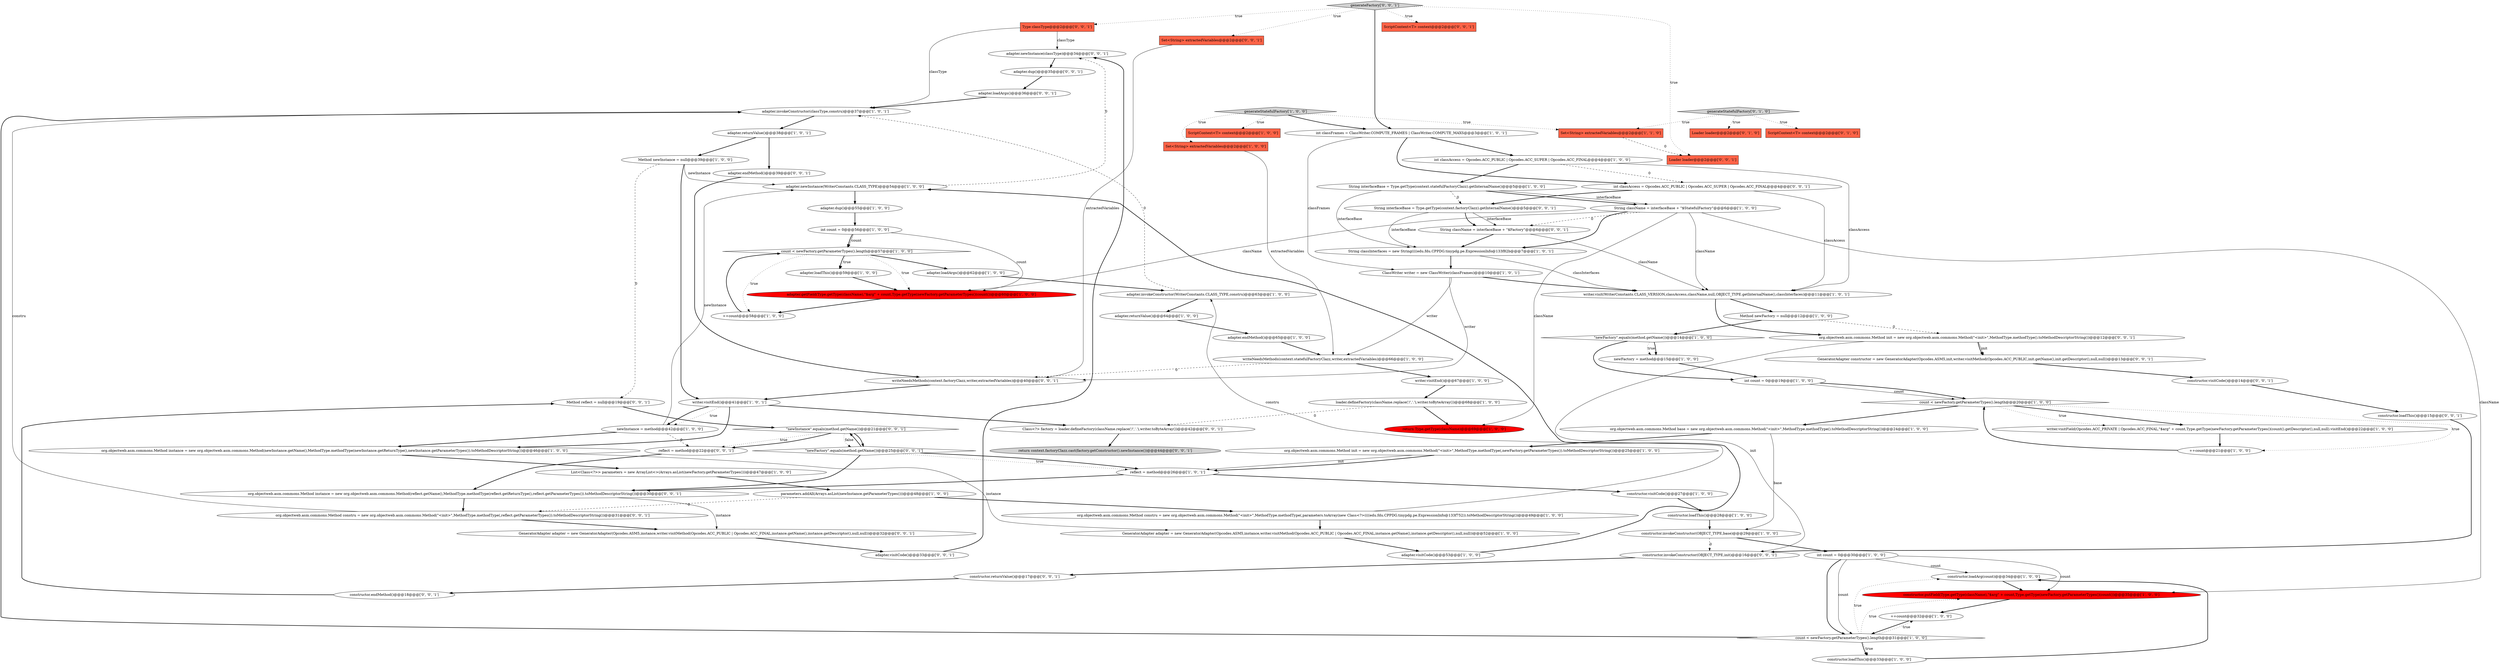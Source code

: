 digraph {
66 [style = filled, label = "adapter.newInstance(classType)@@@34@@@['0', '0', '1']", fillcolor = white, shape = ellipse image = "AAA0AAABBB3BBB"];
17 [style = filled, label = "org.objectweb.asm.commons.Method instance = new org.objectweb.asm.commons.Method(newInstance.getName(),MethodType.methodType(newInstance.getReturnType(),newInstance.getParameterTypes()).toMethodDescriptorString())@@@46@@@['1', '0', '0']", fillcolor = white, shape = ellipse image = "AAA0AAABBB1BBB"];
36 [style = filled, label = "constructor.loadThis()@@@28@@@['1', '0', '0']", fillcolor = white, shape = ellipse image = "AAA0AAABBB1BBB"];
1 [style = filled, label = "constructor.loadArg(count)@@@34@@@['1', '0', '0']", fillcolor = white, shape = ellipse image = "AAA0AAABBB1BBB"];
78 [style = filled, label = "return context.factoryClazz.cast(factory.getConstructor().newInstance())@@@44@@@['0', '0', '1']", fillcolor = lightgray, shape = ellipse image = "AAA0AAABBB3BBB"];
81 [style = filled, label = "Type classType@@@2@@@['0', '0', '1']", fillcolor = tomato, shape = box image = "AAA0AAABBB3BBB"];
40 [style = filled, label = "Set<String> extractedVariables@@@2@@@['1', '1', '0']", fillcolor = tomato, shape = box image = "AAA0AAABBB1BBB"];
82 [style = filled, label = "adapter.dup()@@@35@@@['0', '0', '1']", fillcolor = white, shape = ellipse image = "AAA0AAABBB3BBB"];
67 [style = filled, label = "constructor.visitCode()@@@14@@@['0', '0', '1']", fillcolor = white, shape = ellipse image = "AAA0AAABBB3BBB"];
42 [style = filled, label = "writeNeedsMethods(context.statefulFactoryClazz,writer,extractedVariables)@@@66@@@['1', '0', '0']", fillcolor = white, shape = ellipse image = "AAA0AAABBB1BBB"];
80 [style = filled, label = "org.objectweb.asm.commons.Method init = new org.objectweb.asm.commons.Method(\"<init>\",MethodType.methodType().toMethodDescriptorString())@@@12@@@['0', '0', '1']", fillcolor = white, shape = ellipse image = "AAA0AAABBB3BBB"];
61 [style = filled, label = "Method reflect = null@@@19@@@['0', '0', '1']", fillcolor = white, shape = ellipse image = "AAA0AAABBB3BBB"];
30 [style = filled, label = "++count@@@21@@@['1', '0', '0']", fillcolor = white, shape = ellipse image = "AAA0AAABBB1BBB"];
37 [style = filled, label = "ScriptContext<T> context@@@2@@@['1', '0', '0']", fillcolor = tomato, shape = box image = "AAA0AAABBB1BBB"];
87 [style = filled, label = "org.objectweb.asm.commons.Method instance = new org.objectweb.asm.commons.Method(reflect.getName(),MethodType.methodType(reflect.getReturnType(),reflect.getParameterTypes()).toMethodDescriptorString())@@@30@@@['0', '0', '1']", fillcolor = white, shape = ellipse image = "AAA0AAABBB3BBB"];
62 [style = filled, label = "generateFactory['0', '0', '1']", fillcolor = lightgray, shape = diamond image = "AAA0AAABBB3BBB"];
2 [style = filled, label = "String interfaceBase = Type.getType(context.statefulFactoryClazz).getInternalName()@@@5@@@['1', '0', '0']", fillcolor = white, shape = ellipse image = "AAA0AAABBB1BBB"];
10 [style = filled, label = "loader.defineFactory(className.replace('/','.'),writer.toByteArray())@@@68@@@['1', '0', '0']", fillcolor = white, shape = ellipse image = "AAA0AAABBB1BBB"];
56 [style = filled, label = "Loader loader@@@2@@@['0', '1', '0']", fillcolor = tomato, shape = box image = "AAA0AAABBB2BBB"];
70 [style = filled, label = "GeneratorAdapter constructor = new GeneratorAdapter(Opcodes.ASM5,init,writer.visitMethod(Opcodes.ACC_PUBLIC,init.getName(),init.getDescriptor(),null,null))@@@13@@@['0', '0', '1']", fillcolor = white, shape = ellipse image = "AAA0AAABBB3BBB"];
24 [style = filled, label = "String className = interfaceBase + \"$StatefulFactory\"@@@6@@@['1', '0', '0']", fillcolor = white, shape = ellipse image = "AAA0AAABBB1BBB"];
59 [style = filled, label = "GeneratorAdapter adapter = new GeneratorAdapter(Opcodes.ASM5,instance,writer.visitMethod(Opcodes.ACC_PUBLIC | Opcodes.ACC_FINAL,instance.getName(),instance.getDescriptor(),null,null))@@@32@@@['0', '0', '1']", fillcolor = white, shape = ellipse image = "AAA0AAABBB3BBB"];
86 [style = filled, label = "\"newFactory\".equals(method.getName())@@@25@@@['0', '0', '1']", fillcolor = white, shape = diamond image = "AAA0AAABBB3BBB"];
44 [style = filled, label = "++count@@@58@@@['1', '0', '0']", fillcolor = white, shape = ellipse image = "AAA0AAABBB1BBB"];
26 [style = filled, label = "int classAccess = Opcodes.ACC_PUBLIC | Opcodes.ACC_SUPER | Opcodes.ACC_FINAL@@@4@@@['1', '0', '0']", fillcolor = white, shape = ellipse image = "AAA0AAABBB1BBB"];
52 [style = filled, label = "return Type.getType(className)@@@69@@@['1', '0', '0']", fillcolor = red, shape = ellipse image = "AAA1AAABBB1BBB"];
16 [style = filled, label = "writer.visitField(Opcodes.ACC_PRIVATE | Opcodes.ACC_FINAL,\"$arg\" + count,Type.getType(newFactory.getParameterTypes()(count().getDescriptor(),null,null).visitEnd()@@@22@@@['1', '0', '0']", fillcolor = white, shape = ellipse image = "AAA0AAABBB1BBB"];
3 [style = filled, label = "adapter.dup()@@@55@@@['1', '0', '0']", fillcolor = white, shape = ellipse image = "AAA0AAABBB1BBB"];
14 [style = filled, label = "constructor.visitCode()@@@27@@@['1', '0', '0']", fillcolor = white, shape = ellipse image = "AAA0AAABBB1BBB"];
19 [style = filled, label = "List<Class<?>> parameters = new ArrayList<>(Arrays.asList(newFactory.getParameterTypes()))@@@47@@@['1', '0', '0']", fillcolor = white, shape = ellipse image = "AAA0AAABBB1BBB"];
53 [style = filled, label = "constructor.invokeConstructor(OBJECT_TYPE,base)@@@29@@@['1', '0', '0']", fillcolor = white, shape = ellipse image = "AAA0AAABBB1BBB"];
34 [style = filled, label = "org.objectweb.asm.commons.Method init = new org.objectweb.asm.commons.Method(\"<init>\",MethodType.methodType(,newFactory.getParameterTypes()).toMethodDescriptorString())@@@25@@@['1', '0', '0']", fillcolor = white, shape = ellipse image = "AAA0AAABBB1BBB"];
57 [style = filled, label = "ScriptContext<T> context@@@2@@@['0', '1', '0']", fillcolor = tomato, shape = box image = "AAA0AAABBB2BBB"];
4 [style = filled, label = "org.objectweb.asm.commons.Method base = new org.objectweb.asm.commons.Method(\"<init>\",MethodType.methodType().toMethodDescriptorString())@@@24@@@['1', '0', '0']", fillcolor = white, shape = ellipse image = "AAA0AAABBB1BBB"];
75 [style = filled, label = "\"newInstance\".equals(method.getName())@@@21@@@['0', '0', '1']", fillcolor = white, shape = diamond image = "AAA0AAABBB3BBB"];
73 [style = filled, label = "ScriptContext<T> context@@@2@@@['0', '0', '1']", fillcolor = tomato, shape = box image = "AAA0AAABBB3BBB"];
9 [style = filled, label = "\"newFactory\".equals(method.getName())@@@14@@@['1', '0', '0']", fillcolor = white, shape = diamond image = "AAA0AAABBB1BBB"];
5 [style = filled, label = "adapter.endMethod()@@@65@@@['1', '0', '0']", fillcolor = white, shape = ellipse image = "AAA0AAABBB1BBB"];
60 [style = filled, label = "Class<?> factory = loader.defineFactory(className.replace('/','.'),writer.toByteArray())@@@42@@@['0', '0', '1']", fillcolor = white, shape = ellipse image = "AAA0AAABBB3BBB"];
83 [style = filled, label = "Loader loader@@@2@@@['0', '0', '1']", fillcolor = tomato, shape = box image = "AAA0AAABBB3BBB"];
47 [style = filled, label = "adapter.invokeConstructor(classType,constru)@@@37@@@['1', '0', '1']", fillcolor = white, shape = ellipse image = "AAA0AAABBB1BBB"];
45 [style = filled, label = "adapter.loadThis()@@@59@@@['1', '0', '0']", fillcolor = white, shape = ellipse image = "AAA0AAABBB1BBB"];
58 [style = filled, label = "generateStatefulFactory['0', '1', '0']", fillcolor = lightgray, shape = diamond image = "AAA0AAABBB2BBB"];
12 [style = filled, label = "adapter.newInstance(WriterConstants.CLASS_TYPE)@@@54@@@['1', '0', '0']", fillcolor = white, shape = ellipse image = "AAA0AAABBB1BBB"];
33 [style = filled, label = "reflect = method@@@26@@@['1', '0', '1']", fillcolor = white, shape = ellipse image = "AAA0AAABBB1BBB"];
18 [style = filled, label = "GeneratorAdapter adapter = new GeneratorAdapter(Opcodes.ASM5,instance,writer.visitMethod(Opcodes.ACC_PUBLIC | Opcodes.ACC_FINAL,instance.getName(),instance.getDescriptor(),null,null))@@@52@@@['1', '0', '0']", fillcolor = white, shape = ellipse image = "AAA0AAABBB1BBB"];
11 [style = filled, label = "adapter.returnValue()@@@38@@@['1', '0', '1']", fillcolor = white, shape = ellipse image = "AAA0AAABBB1BBB"];
15 [style = filled, label = "adapter.returnValue()@@@64@@@['1', '0', '0']", fillcolor = white, shape = ellipse image = "AAA0AAABBB1BBB"];
6 [style = filled, label = "constructor.putField(Type.getType(className),\"$arg\" + count,Type.getType(newFactory.getParameterTypes()(count())@@@35@@@['1', '0', '0']", fillcolor = red, shape = ellipse image = "AAA1AAABBB1BBB"];
8 [style = filled, label = "count < newFactory.getParameterTypes().length@@@57@@@['1', '0', '0']", fillcolor = white, shape = diamond image = "AAA0AAABBB1BBB"];
21 [style = filled, label = "org.objectweb.asm.commons.Method constru = new org.objectweb.asm.commons.Method(\"<init>\",MethodType.methodType(,parameters.toArray(new Class<?>((((edu.fdu.CPPDG.tinypdg.pe.ExpressionInfo@133f752)).toMethodDescriptorString())@@@49@@@['1', '0', '0']", fillcolor = white, shape = ellipse image = "AAA0AAABBB1BBB"];
39 [style = filled, label = "parameters.addAll(Arrays.asList(newInstance.getParameterTypes()))@@@48@@@['1', '0', '0']", fillcolor = white, shape = ellipse image = "AAA0AAABBB1BBB"];
69 [style = filled, label = "int classAccess = Opcodes.ACC_PUBLIC | Opcodes.ACC_SUPER | Opcodes.ACC_FINAL@@@4@@@['0', '0', '1']", fillcolor = white, shape = ellipse image = "AAA0AAABBB3BBB"];
64 [style = filled, label = "constructor.returnValue()@@@17@@@['0', '0', '1']", fillcolor = white, shape = ellipse image = "AAA0AAABBB3BBB"];
46 [style = filled, label = "writer.visitEnd()@@@41@@@['1', '0', '1']", fillcolor = white, shape = ellipse image = "AAA0AAABBB1BBB"];
51 [style = filled, label = "generateStatefulFactory['1', '0', '0']", fillcolor = lightgray, shape = diamond image = "AAA0AAABBB1BBB"];
54 [style = filled, label = "int count = 0@@@19@@@['1', '0', '0']", fillcolor = white, shape = ellipse image = "AAA0AAABBB1BBB"];
50 [style = filled, label = "int classFrames = ClassWriter.COMPUTE_FRAMES | ClassWriter.COMPUTE_MAXS@@@3@@@['1', '0', '1']", fillcolor = white, shape = ellipse image = "AAA0AAABBB1BBB"];
72 [style = filled, label = "constructor.invokeConstructor(OBJECT_TYPE,init)@@@16@@@['0', '0', '1']", fillcolor = white, shape = ellipse image = "AAA0AAABBB3BBB"];
77 [style = filled, label = "String className = interfaceBase + \"$Factory\"@@@6@@@['0', '0', '1']", fillcolor = white, shape = ellipse image = "AAA0AAABBB3BBB"];
74 [style = filled, label = "Set<String> extractedVariables@@@2@@@['0', '0', '1']", fillcolor = tomato, shape = box image = "AAA0AAABBB3BBB"];
85 [style = filled, label = "reflect = method@@@22@@@['0', '0', '1']", fillcolor = white, shape = ellipse image = "AAA0AAABBB3BBB"];
13 [style = filled, label = "adapter.visitCode()@@@53@@@['1', '0', '0']", fillcolor = white, shape = ellipse image = "AAA0AAABBB1BBB"];
79 [style = filled, label = "adapter.loadArgs()@@@36@@@['0', '0', '1']", fillcolor = white, shape = ellipse image = "AAA0AAABBB3BBB"];
71 [style = filled, label = "constructor.endMethod()@@@18@@@['0', '0', '1']", fillcolor = white, shape = ellipse image = "AAA0AAABBB3BBB"];
41 [style = filled, label = "newFactory = method@@@15@@@['1', '0', '0']", fillcolor = white, shape = ellipse image = "AAA0AAABBB1BBB"];
63 [style = filled, label = "String interfaceBase = Type.getType(context.factoryClazz).getInternalName()@@@5@@@['0', '0', '1']", fillcolor = white, shape = ellipse image = "AAA0AAABBB3BBB"];
29 [style = filled, label = "Method newInstance = null@@@39@@@['1', '0', '0']", fillcolor = white, shape = ellipse image = "AAA0AAABBB1BBB"];
88 [style = filled, label = "writeNeedsMethods(context.factoryClazz,writer,extractedVariables)@@@40@@@['0', '0', '1']", fillcolor = white, shape = ellipse image = "AAA0AAABBB3BBB"];
7 [style = filled, label = "newInstance = method@@@42@@@['1', '0', '0']", fillcolor = white, shape = ellipse image = "AAA0AAABBB1BBB"];
68 [style = filled, label = "adapter.endMethod()@@@39@@@['0', '0', '1']", fillcolor = white, shape = ellipse image = "AAA0AAABBB3BBB"];
31 [style = filled, label = "++count@@@32@@@['1', '0', '0']", fillcolor = white, shape = ellipse image = "AAA0AAABBB1BBB"];
43 [style = filled, label = "Method newFactory = null@@@12@@@['1', '0', '0']", fillcolor = white, shape = ellipse image = "AAA0AAABBB1BBB"];
0 [style = filled, label = "writer.visitEnd()@@@67@@@['1', '0', '0']", fillcolor = white, shape = ellipse image = "AAA0AAABBB1BBB"];
48 [style = filled, label = "String classInterfaces = new String((((edu.fdu.CPPDG.tinypdg.pe.ExpressionInfo@133f82b@@@7@@@['1', '0', '1']", fillcolor = white, shape = ellipse image = "AAA0AAABBB1BBB"];
49 [style = filled, label = "writer.visit(WriterConstants.CLASS_VERSION,classAccess,className,null,OBJECT_TYPE.getInternalName(),classInterfaces)@@@11@@@['1', '0', '1']", fillcolor = white, shape = ellipse image = "AAA0AAABBB1BBB"];
55 [style = filled, label = "int count = 0@@@56@@@['1', '0', '0']", fillcolor = white, shape = ellipse image = "AAA0AAABBB1BBB"];
65 [style = filled, label = "org.objectweb.asm.commons.Method constru = new org.objectweb.asm.commons.Method(\"<init>\",MethodType.methodType(,reflect.getParameterTypes()).toMethodDescriptorString())@@@31@@@['0', '0', '1']", fillcolor = white, shape = ellipse image = "AAA0AAABBB3BBB"];
38 [style = filled, label = "ClassWriter writer = new ClassWriter(classFrames)@@@10@@@['1', '0', '1']", fillcolor = white, shape = ellipse image = "AAA0AAABBB1BBB"];
28 [style = filled, label = "count < newFactory.getParameterTypes().length@@@31@@@['1', '0', '0']", fillcolor = white, shape = diamond image = "AAA0AAABBB1BBB"];
23 [style = filled, label = "constructor.loadThis()@@@33@@@['1', '0', '0']", fillcolor = white, shape = ellipse image = "AAA0AAABBB1BBB"];
20 [style = filled, label = "adapter.getField(Type.getType(className),\"$arg\" + count,Type.getType(newFactory.getParameterTypes()(count())@@@60@@@['1', '0', '0']", fillcolor = red, shape = ellipse image = "AAA1AAABBB1BBB"];
32 [style = filled, label = "count < newFactory.getParameterTypes().length@@@20@@@['1', '0', '0']", fillcolor = white, shape = diamond image = "AAA0AAABBB1BBB"];
22 [style = filled, label = "Set<String> extractedVariables@@@2@@@['1', '0', '0']", fillcolor = tomato, shape = box image = "AAA0AAABBB1BBB"];
27 [style = filled, label = "adapter.invokeConstructor(WriterConstants.CLASS_TYPE,constru)@@@63@@@['1', '0', '0']", fillcolor = white, shape = ellipse image = "AAA0AAABBB1BBB"];
25 [style = filled, label = "int count = 0@@@30@@@['1', '0', '0']", fillcolor = white, shape = ellipse image = "AAA0AAABBB1BBB"];
76 [style = filled, label = "adapter.visitCode()@@@33@@@['0', '0', '1']", fillcolor = white, shape = ellipse image = "AAA0AAABBB3BBB"];
35 [style = filled, label = "adapter.loadArgs()@@@62@@@['1', '0', '0']", fillcolor = white, shape = ellipse image = "AAA0AAABBB1BBB"];
84 [style = filled, label = "constructor.loadThis()@@@15@@@['0', '0', '1']", fillcolor = white, shape = ellipse image = "AAA0AAABBB3BBB"];
62->73 [style = dotted, label="true"];
51->37 [style = dotted, label="true"];
70->67 [style = bold, label=""];
44->8 [style = bold, label=""];
36->53 [style = bold, label=""];
4->53 [style = solid, label="base"];
86->75 [style = bold, label=""];
11->29 [style = bold, label=""];
87->65 [style = bold, label=""];
24->52 [style = solid, label="className"];
21->18 [style = bold, label=""];
47->11 [style = bold, label=""];
27->15 [style = bold, label=""];
43->80 [style = dashed, label="0"];
28->6 [style = dotted, label="true"];
25->6 [style = solid, label="count"];
60->78 [style = bold, label=""];
61->75 [style = bold, label=""];
51->50 [style = bold, label=""];
38->49 [style = bold, label=""];
24->20 [style = solid, label="className"];
29->46 [style = bold, label=""];
46->7 [style = bold, label=""];
32->30 [style = dotted, label="true"];
26->49 [style = solid, label="classAccess"];
32->4 [style = bold, label=""];
8->20 [style = dotted, label="true"];
41->54 [style = bold, label=""];
24->49 [style = solid, label="className"];
77->49 [style = solid, label="className"];
2->24 [style = bold, label=""];
79->47 [style = bold, label=""];
34->33 [style = solid, label="init"];
9->41 [style = dotted, label="true"];
25->28 [style = bold, label=""];
49->80 [style = bold, label=""];
62->74 [style = dotted, label="true"];
64->71 [style = bold, label=""];
50->69 [style = bold, label=""];
80->70 [style = bold, label=""];
80->70 [style = solid, label="init"];
62->83 [style = dotted, label="true"];
34->33 [style = bold, label=""];
19->39 [style = bold, label=""];
77->48 [style = bold, label=""];
42->88 [style = dashed, label="0"];
67->84 [style = bold, label=""];
17->18 [style = solid, label="instance"];
68->88 [style = bold, label=""];
12->66 [style = dashed, label="0"];
7->85 [style = dashed, label="0"];
55->8 [style = solid, label="count"];
84->72 [style = bold, label=""];
48->49 [style = solid, label="classInterfaces"];
88->46 [style = bold, label=""];
46->60 [style = bold, label=""];
71->61 [style = bold, label=""];
9->54 [style = bold, label=""];
81->66 [style = solid, label="classType"];
13->12 [style = bold, label=""];
46->7 [style = dotted, label="true"];
2->24 [style = solid, label="interfaceBase"];
28->23 [style = dotted, label="true"];
63->77 [style = bold, label=""];
31->28 [style = bold, label=""];
21->27 [style = solid, label="constru"];
58->40 [style = dotted, label="true"];
72->64 [style = bold, label=""];
27->47 [style = dashed, label="0"];
14->36 [style = bold, label=""];
38->42 [style = solid, label="writer"];
69->49 [style = solid, label="classAccess"];
7->17 [style = bold, label=""];
58->56 [style = dotted, label="true"];
25->28 [style = solid, label="count"];
28->47 [style = bold, label=""];
30->32 [style = bold, label=""];
24->77 [style = dashed, label="0"];
45->20 [style = bold, label=""];
32->16 [style = bold, label=""];
75->86 [style = bold, label=""];
3->55 [style = bold, label=""];
43->9 [style = bold, label=""];
8->35 [style = bold, label=""];
76->66 [style = bold, label=""];
28->1 [style = dotted, label="true"];
29->61 [style = dashed, label="0"];
42->0 [style = bold, label=""];
55->20 [style = solid, label="count"];
39->21 [style = bold, label=""];
29->12 [style = solid, label="newInstance"];
40->83 [style = dashed, label="0"];
1->6 [style = bold, label=""];
80->72 [style = solid, label="init"];
81->47 [style = solid, label="classType"];
28->23 [style = bold, label=""];
66->82 [style = bold, label=""];
8->45 [style = bold, label=""];
16->30 [style = bold, label=""];
7->12 [style = solid, label="newInstance"];
22->42 [style = solid, label="extractedVariables"];
50->38 [style = solid, label="classFrames"];
51->40 [style = dotted, label="true"];
63->48 [style = solid, label="interfaceBase"];
75->85 [style = dotted, label="true"];
86->33 [style = dotted, label="true"];
75->86 [style = dotted, label="false"];
12->3 [style = bold, label=""];
59->76 [style = bold, label=""];
87->59 [style = solid, label="instance"];
65->47 [style = solid, label="constru"];
4->34 [style = bold, label=""];
2->63 [style = dashed, label="0"];
2->48 [style = solid, label="interfaceBase"];
50->26 [style = bold, label=""];
75->85 [style = bold, label=""];
74->88 [style = solid, label="extractedVariables"];
33->14 [style = bold, label=""];
28->31 [style = dotted, label="true"];
35->27 [style = bold, label=""];
53->25 [style = bold, label=""];
8->45 [style = dotted, label="true"];
58->57 [style = dotted, label="true"];
11->68 [style = bold, label=""];
26->69 [style = dashed, label="0"];
62->81 [style = dotted, label="true"];
53->72 [style = dashed, label="0"];
8->44 [style = dotted, label="true"];
54->32 [style = solid, label="count"];
24->6 [style = solid, label="className"];
49->43 [style = bold, label=""];
17->19 [style = bold, label=""];
20->44 [style = bold, label=""];
15->5 [style = bold, label=""];
10->52 [style = bold, label=""];
86->87 [style = bold, label=""];
85->87 [style = bold, label=""];
9->41 [style = bold, label=""];
26->2 [style = bold, label=""];
39->65 [style = dashed, label="0"];
0->10 [style = bold, label=""];
6->31 [style = bold, label=""];
48->38 [style = bold, label=""];
38->88 [style = solid, label="writer"];
82->79 [style = bold, label=""];
10->60 [style = dashed, label="0"];
18->13 [style = bold, label=""];
65->59 [style = bold, label=""];
23->1 [style = bold, label=""];
62->50 [style = bold, label=""];
54->32 [style = bold, label=""];
51->22 [style = dotted, label="true"];
5->42 [style = bold, label=""];
86->33 [style = bold, label=""];
33->87 [style = bold, label=""];
46->17 [style = bold, label=""];
32->16 [style = dotted, label="true"];
25->1 [style = solid, label="count"];
24->48 [style = bold, label=""];
55->8 [style = bold, label=""];
69->63 [style = bold, label=""];
63->77 [style = solid, label="interfaceBase"];
}

